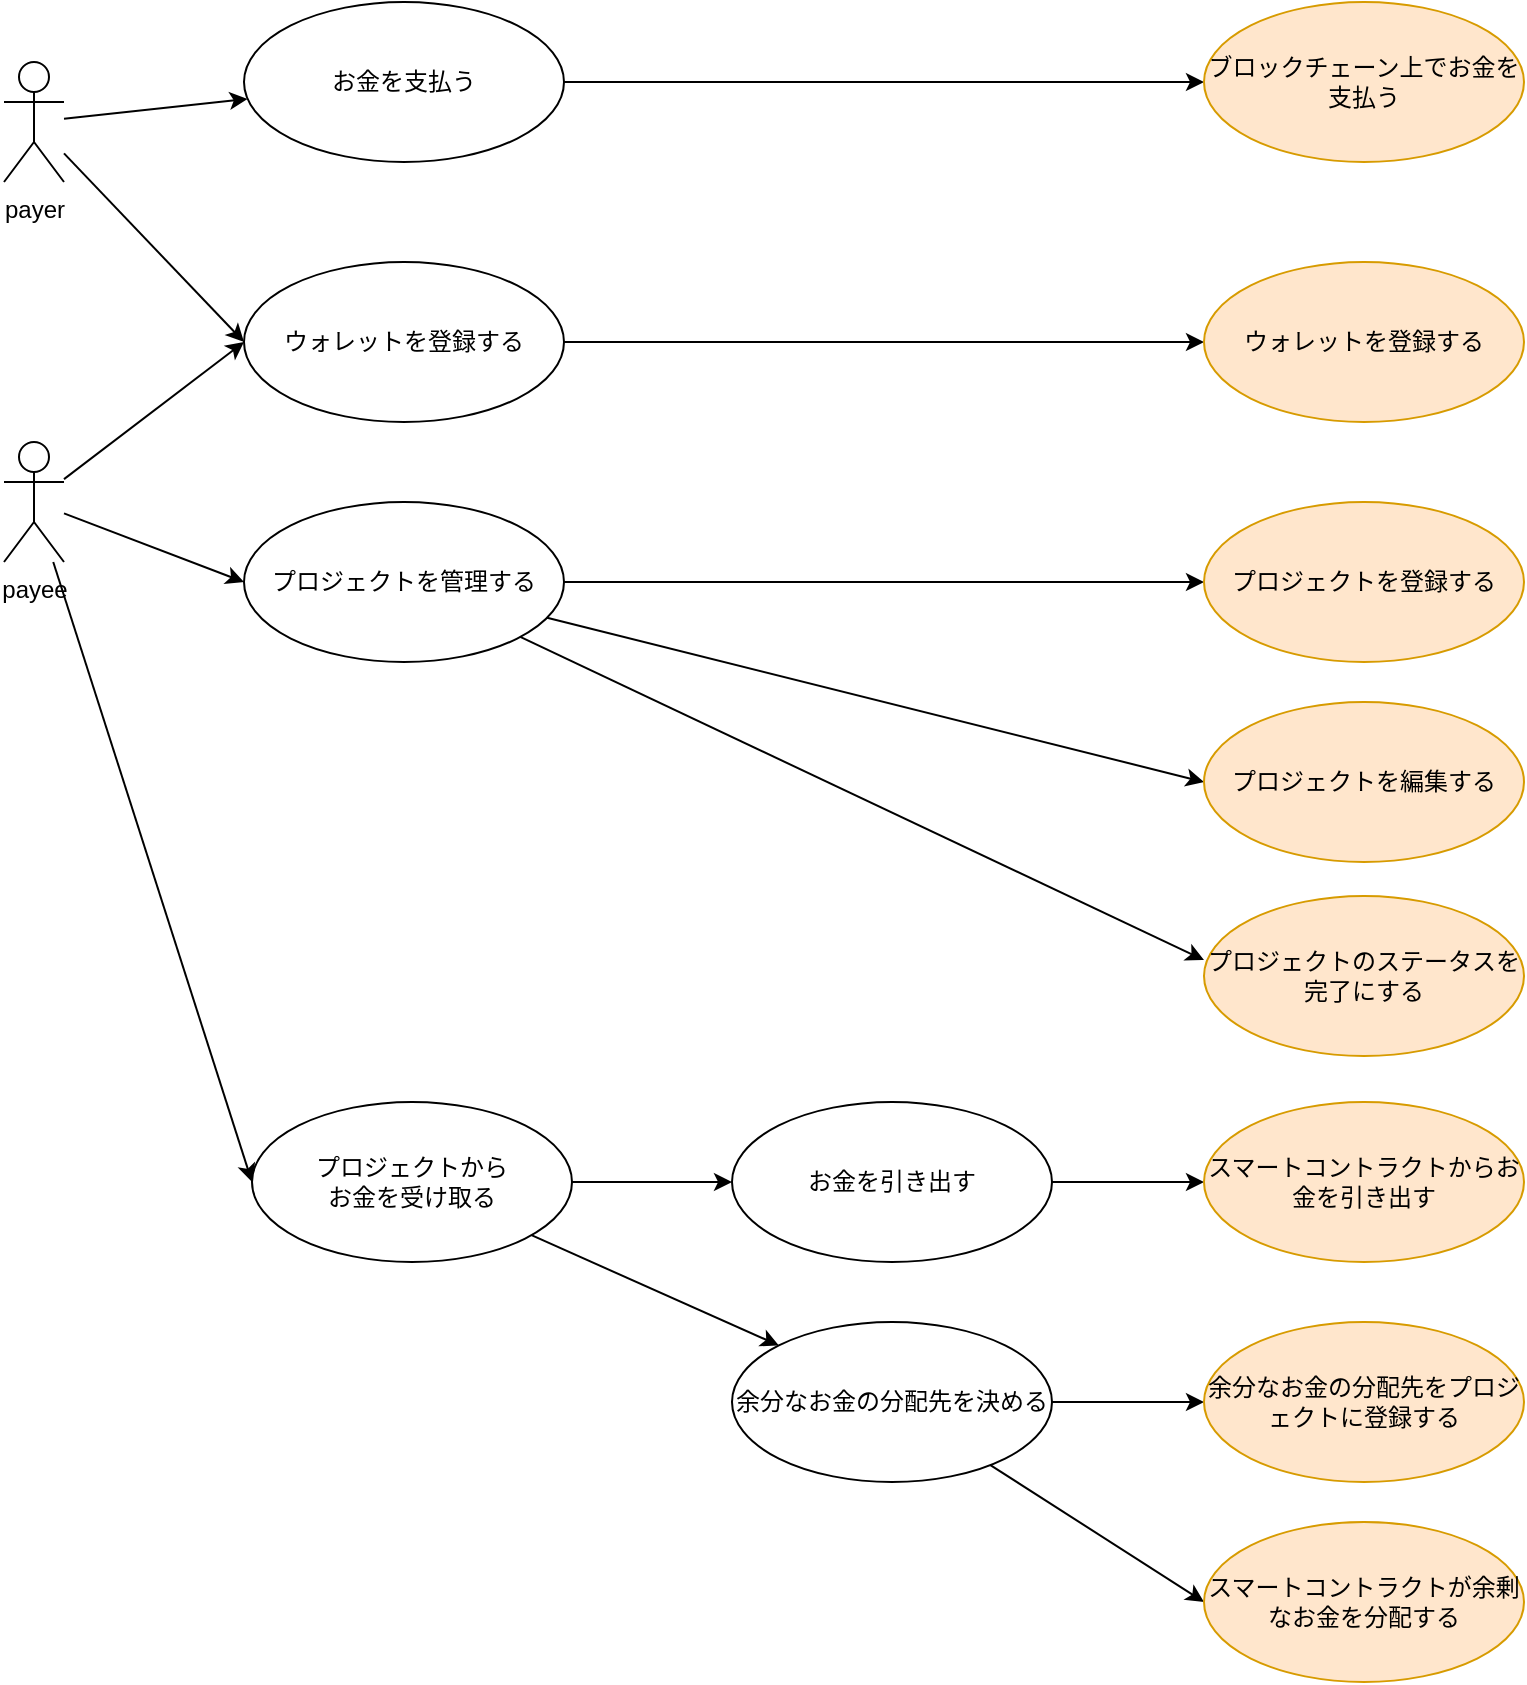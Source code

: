 <mxfile version="22.0.0" type="embed">
    <diagram id="SbgpvYZn6EDVMPl2PkcF" name="Page-1">
        <mxGraphModel dx="1131" dy="623" grid="1" gridSize="10" guides="1" tooltips="1" connect="1" arrows="1" fold="1" page="1" pageScale="1" pageWidth="827" pageHeight="1169" math="0" shadow="0">
            <root>
                <mxCell id="0"/>
                <mxCell id="1" parent="0"/>
                <mxCell id="7" style="edgeStyle=none;html=1;" edge="1" parent="1" source="3" target="5">
                    <mxGeometry relative="1" as="geometry"/>
                </mxCell>
                <mxCell id="11" style="edgeStyle=none;html=1;entryX=0;entryY=0.5;entryDx=0;entryDy=0;" edge="1" parent="1" source="3" target="9">
                    <mxGeometry relative="1" as="geometry"/>
                </mxCell>
                <mxCell id="3" value="payer" style="shape=umlActor;verticalLabelPosition=bottom;verticalAlign=top;html=1;outlineConnect=0;" vertex="1" parent="1">
                    <mxGeometry x="90" y="180" width="30" height="60" as="geometry"/>
                </mxCell>
                <mxCell id="8" style="edgeStyle=none;html=1;entryX=0;entryY=0.5;entryDx=0;entryDy=0;" edge="1" parent="1" source="4" target="6">
                    <mxGeometry relative="1" as="geometry"/>
                </mxCell>
                <mxCell id="12" style="edgeStyle=none;html=1;entryX=0;entryY=0.5;entryDx=0;entryDy=0;" edge="1" parent="1" source="4" target="9">
                    <mxGeometry relative="1" as="geometry"/>
                </mxCell>
                <mxCell id="20" style="edgeStyle=none;html=1;entryX=0;entryY=0.5;entryDx=0;entryDy=0;" edge="1" parent="1" source="4" target="19">
                    <mxGeometry relative="1" as="geometry"/>
                </mxCell>
                <mxCell id="4" value="payee" style="shape=umlActor;verticalLabelPosition=bottom;verticalAlign=top;html=1;outlineConnect=0;" vertex="1" parent="1">
                    <mxGeometry x="90" y="370" width="30" height="60" as="geometry"/>
                </mxCell>
                <mxCell id="22" style="edgeStyle=none;html=1;entryX=0;entryY=0.5;entryDx=0;entryDy=0;" edge="1" parent="1" source="5" target="21">
                    <mxGeometry relative="1" as="geometry"/>
                </mxCell>
                <mxCell id="5" value="お金を支払う" style="ellipse;whiteSpace=wrap;html=1;" vertex="1" parent="1">
                    <mxGeometry x="210" y="150" width="160" height="80" as="geometry"/>
                </mxCell>
                <mxCell id="15" style="edgeStyle=none;html=1;" edge="1" parent="1" source="6" target="14">
                    <mxGeometry relative="1" as="geometry"/>
                </mxCell>
                <mxCell id="18" style="edgeStyle=none;html=1;entryX=0;entryY=0;entryDx=0;entryDy=0;" edge="1" parent="1" source="6" target="16">
                    <mxGeometry relative="1" as="geometry"/>
                </mxCell>
                <mxCell id="6" value="プロジェクトから&lt;br&gt;お金を受け取る" style="ellipse;whiteSpace=wrap;html=1;" vertex="1" parent="1">
                    <mxGeometry x="214" y="700" width="160" height="80" as="geometry"/>
                </mxCell>
                <mxCell id="24" style="edgeStyle=none;html=1;entryX=0;entryY=0.5;entryDx=0;entryDy=0;" edge="1" parent="1" source="9" target="23">
                    <mxGeometry relative="1" as="geometry"/>
                </mxCell>
                <mxCell id="9" value="ウォレットを登録する" style="ellipse;whiteSpace=wrap;html=1;" vertex="1" parent="1">
                    <mxGeometry x="210" y="280" width="160" height="80" as="geometry"/>
                </mxCell>
                <mxCell id="32" style="edgeStyle=none;html=1;entryX=0;entryY=0.5;entryDx=0;entryDy=0;" edge="1" parent="1" source="14" target="31">
                    <mxGeometry relative="1" as="geometry"/>
                </mxCell>
                <mxCell id="14" value="お金を引き出す" style="ellipse;whiteSpace=wrap;html=1;" vertex="1" parent="1">
                    <mxGeometry x="454" y="700" width="160" height="80" as="geometry"/>
                </mxCell>
                <mxCell id="34" style="edgeStyle=none;html=1;" edge="1" parent="1" source="16" target="33">
                    <mxGeometry relative="1" as="geometry"/>
                </mxCell>
                <mxCell id="38" style="edgeStyle=none;html=1;entryX=0;entryY=0.5;entryDx=0;entryDy=0;" edge="1" parent="1" source="16" target="37">
                    <mxGeometry relative="1" as="geometry"/>
                </mxCell>
                <mxCell id="16" value="余分なお金の分配先を決める" style="ellipse;whiteSpace=wrap;html=1;" vertex="1" parent="1">
                    <mxGeometry x="454" y="810" width="160" height="80" as="geometry"/>
                </mxCell>
                <mxCell id="26" style="edgeStyle=none;html=1;entryX=0;entryY=0.5;entryDx=0;entryDy=0;" edge="1" parent="1" source="19" target="25">
                    <mxGeometry relative="1" as="geometry"/>
                </mxCell>
                <mxCell id="28" style="edgeStyle=none;html=1;entryX=0;entryY=0.5;entryDx=0;entryDy=0;" edge="1" parent="1" source="19" target="27">
                    <mxGeometry relative="1" as="geometry"/>
                </mxCell>
                <mxCell id="19" value="プロジェクトを管理する" style="ellipse;whiteSpace=wrap;html=1;" vertex="1" parent="1">
                    <mxGeometry x="210" y="400" width="160" height="80" as="geometry"/>
                </mxCell>
                <mxCell id="21" value="ブロックチェーン上でお金を支払う" style="ellipse;whiteSpace=wrap;html=1;fillColor=#ffe6cc;strokeColor=#d79b00;" vertex="1" parent="1">
                    <mxGeometry x="690" y="150" width="160" height="80" as="geometry"/>
                </mxCell>
                <mxCell id="23" value="ウォレットを登録する" style="ellipse;whiteSpace=wrap;html=1;fillColor=#ffe6cc;strokeColor=#d79b00;" vertex="1" parent="1">
                    <mxGeometry x="690" y="280" width="160" height="80" as="geometry"/>
                </mxCell>
                <mxCell id="25" value="プロジェクトを登録する" style="ellipse;whiteSpace=wrap;html=1;fillColor=#ffe6cc;strokeColor=#d79b00;" vertex="1" parent="1">
                    <mxGeometry x="690" y="400" width="160" height="80" as="geometry"/>
                </mxCell>
                <mxCell id="27" value="プロジェクトを編集する" style="ellipse;whiteSpace=wrap;html=1;fillColor=#ffe6cc;strokeColor=#d79b00;" vertex="1" parent="1">
                    <mxGeometry x="690" y="500" width="160" height="80" as="geometry"/>
                </mxCell>
                <mxCell id="29" value="プロジェクトのステータスを完了にする" style="ellipse;whiteSpace=wrap;html=1;fillColor=#ffe6cc;strokeColor=#d79b00;" vertex="1" parent="1">
                    <mxGeometry x="690" y="597" width="160" height="80" as="geometry"/>
                </mxCell>
                <mxCell id="30" style="edgeStyle=none;html=1;entryX=0;entryY=0.4;entryDx=0;entryDy=0;entryPerimeter=0;" edge="1" parent="1" source="19" target="29">
                    <mxGeometry relative="1" as="geometry"/>
                </mxCell>
                <mxCell id="31" value="スマートコントラクトからお金を引き出す" style="ellipse;whiteSpace=wrap;html=1;fillColor=#ffe6cc;strokeColor=#d79b00;" vertex="1" parent="1">
                    <mxGeometry x="690" y="700" width="160" height="80" as="geometry"/>
                </mxCell>
                <mxCell id="33" value="余分なお金の分配先をプロジェクトに登録する" style="ellipse;whiteSpace=wrap;html=1;fillColor=#ffe6cc;strokeColor=#d79b00;" vertex="1" parent="1">
                    <mxGeometry x="690" y="810" width="160" height="80" as="geometry"/>
                </mxCell>
                <mxCell id="37" value="スマートコントラクトが余剰なお金を分配する" style="ellipse;whiteSpace=wrap;html=1;fillColor=#ffe6cc;strokeColor=#d79b00;" vertex="1" parent="1">
                    <mxGeometry x="690" y="910" width="160" height="80" as="geometry"/>
                </mxCell>
            </root>
        </mxGraphModel>
    </diagram>
</mxfile>